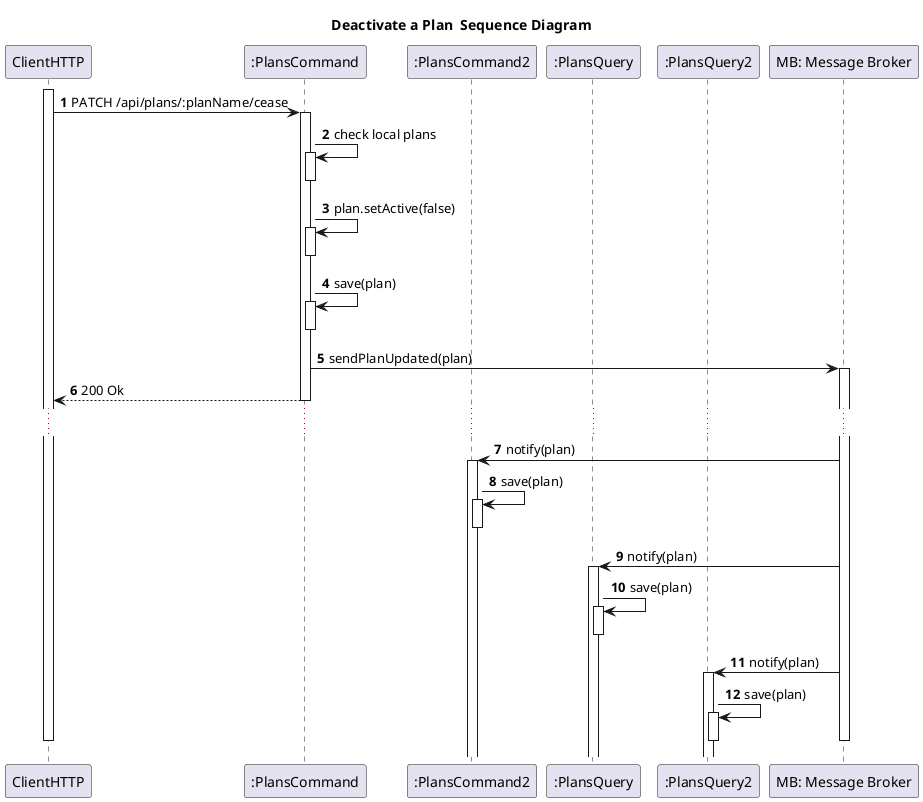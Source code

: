 @startuml
'https://plantuml.com/sequence-diagram

title Deactivate a Plan  Sequence Diagram


autoactivate on
autonumber


participant "ClientHTTP" as User
participant ":PlansCommand" as API
participant ":PlansCommand2" as API2
participant ":PlansQuery" as Query
participant ":PlansQuery2" as Query2
participant "MB: Message Broker" as MB


activate User

User -> API: PATCH /api/plans/:planName/cease
API -> API: check local plans
deactivate API
    API -> API: plan.setActive(false)
    deactivate API

    API -> API: save(plan)
    deactivate API

    API -> MB: sendPlanUpdated(plan)
    API --> User: 200 Ok
    ...
    MB -> API2: notify(plan)
    API2 -> API2: save(plan)
    deactivate API2
    MB -> Query: notify(plan)
    Query -> Query: save(plan)
    deactivate Query
    MB -> Query2: notify(plan)
    Query2 -> Query2: save(plan)
    deactivate Query2
    deactivate MB

    deactivate API
    deactivate User
    deactivate API

@enduml